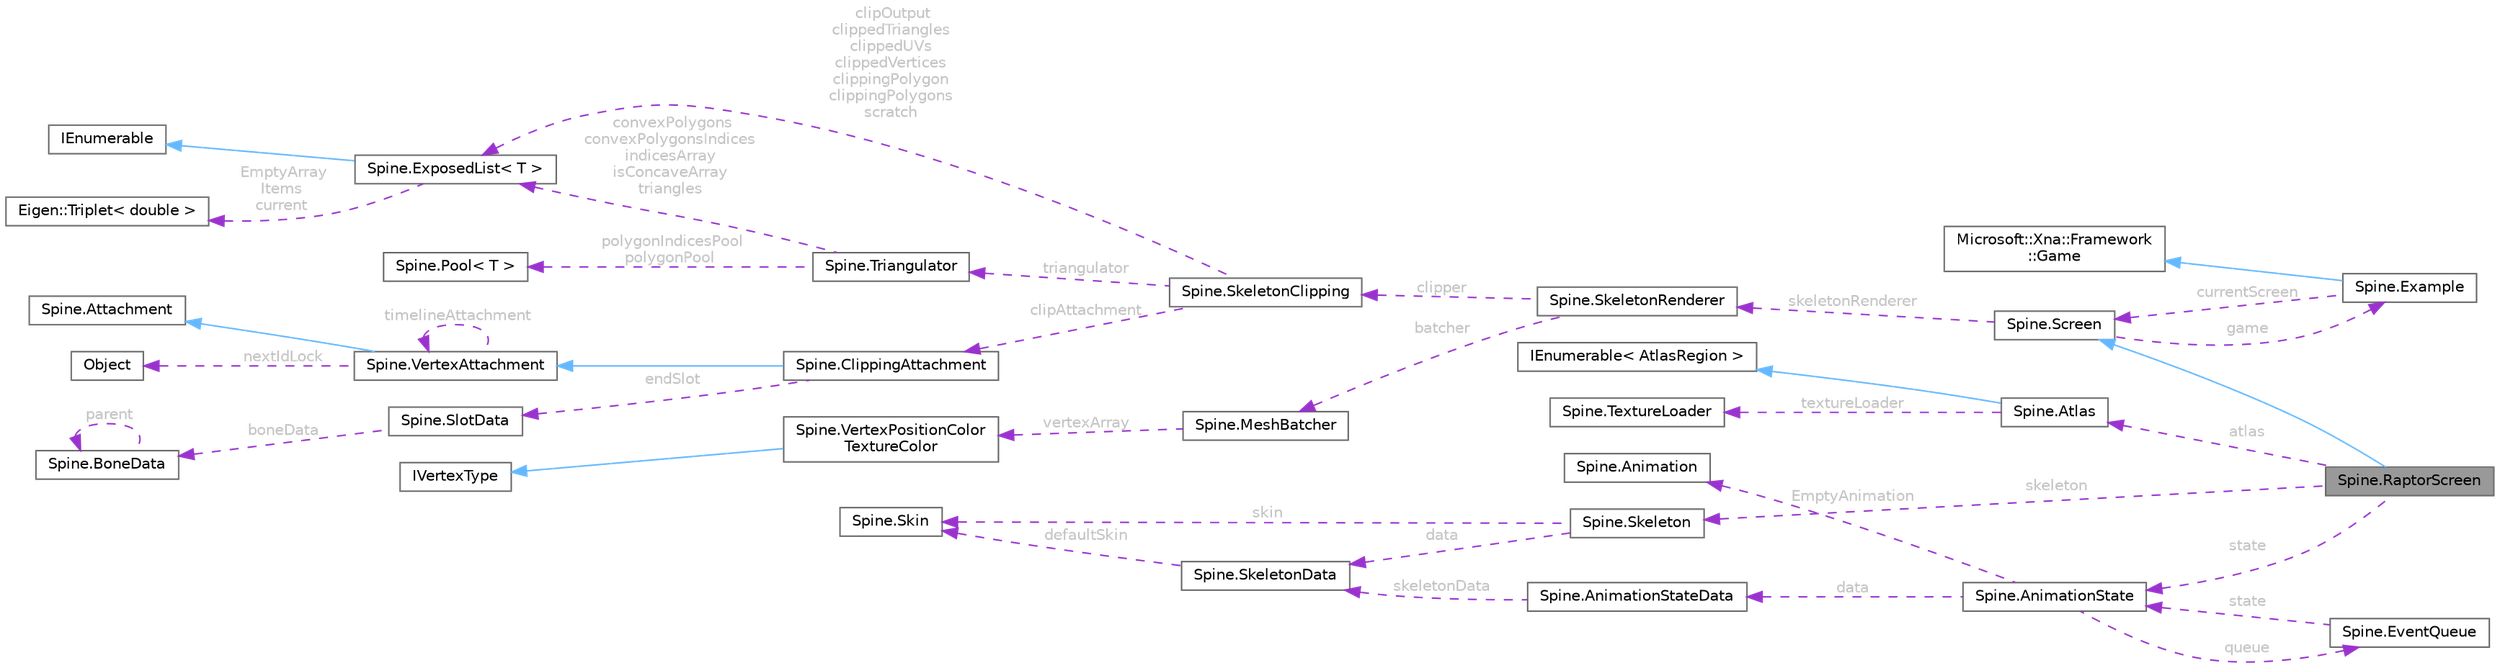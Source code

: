 digraph "Spine.RaptorScreen"
{
 // LATEX_PDF_SIZE
  bgcolor="transparent";
  edge [fontname=Helvetica,fontsize=10,labelfontname=Helvetica,labelfontsize=10];
  node [fontname=Helvetica,fontsize=10,shape=box,height=0.2,width=0.4];
  rankdir="LR";
  Node1 [id="Node000001",label="Spine.RaptorScreen",height=0.2,width=0.4,color="gray40", fillcolor="grey60", style="filled", fontcolor="black",tooltip="The raptor screen shows basic loading and rendering of a Spine skeleton."];
  Node2 -> Node1 [id="edge1_Node000001_Node000002",dir="back",color="steelblue1",style="solid",tooltip=" "];
  Node2 [id="Node000002",label="Spine.Screen",height=0.2,width=0.4,color="gray40", fillcolor="white", style="filled",URL="$class_spine_1_1_screen.html",tooltip=" "];
  Node3 -> Node2 [id="edge2_Node000002_Node000003",dir="back",color="darkorchid3",style="dashed",tooltip=" ",label=" game",fontcolor="grey" ];
  Node3 [id="Node000003",label="Spine.Example",height=0.2,width=0.4,color="gray40", fillcolor="white", style="filled",URL="$class_spine_1_1_example.html",tooltip=" "];
  Node4 -> Node3 [id="edge3_Node000003_Node000004",dir="back",color="steelblue1",style="solid",tooltip=" "];
  Node4 [id="Node000004",label="Microsoft::Xna::Framework\l::Game",height=0.2,width=0.4,color="gray40", fillcolor="white", style="filled",tooltip=" "];
  Node2 -> Node3 [id="edge4_Node000003_Node000002",dir="back",color="darkorchid3",style="dashed",tooltip=" ",label=" currentScreen",fontcolor="grey" ];
  Node5 -> Node2 [id="edge5_Node000002_Node000005",dir="back",color="darkorchid3",style="dashed",tooltip=" ",label=" skeletonRenderer",fontcolor="grey" ];
  Node5 [id="Node000005",label="Spine.SkeletonRenderer",height=0.2,width=0.4,color="gray40", fillcolor="white", style="filled",URL="$class_spine_1_1_skeleton_renderer.html",tooltip="Draws region and mesh attachments."];
  Node6 -> Node5 [id="edge6_Node000005_Node000006",dir="back",color="darkorchid3",style="dashed",tooltip=" ",label=" clipper",fontcolor="grey" ];
  Node6 [id="Node000006",label="Spine.SkeletonClipping",height=0.2,width=0.4,color="gray40", fillcolor="white", style="filled",URL="$class_spine_1_1_skeleton_clipping.html",tooltip=" "];
  Node7 -> Node6 [id="edge7_Node000006_Node000007",dir="back",color="darkorchid3",style="dashed",tooltip=" ",label=" triangulator",fontcolor="grey" ];
  Node7 [id="Node000007",label="Spine.Triangulator",height=0.2,width=0.4,color="gray40", fillcolor="white", style="filled",URL="$class_spine_1_1_triangulator.html",tooltip=" "];
  Node8 -> Node7 [id="edge8_Node000007_Node000008",dir="back",color="darkorchid3",style="dashed",tooltip=" ",label=" convexPolygons\nconvexPolygonsIndices\nindicesArray\nisConcaveArray\ntriangles",fontcolor="grey" ];
  Node8 [id="Node000008",label="Spine.ExposedList\< T \>",height=0.2,width=0.4,color="gray40", fillcolor="white", style="filled",URL="$class_spine_1_1_exposed_list-1-g.html",tooltip=" "];
  Node9 -> Node8 [id="edge9_Node000008_Node000009",dir="back",color="steelblue1",style="solid",tooltip=" "];
  Node9 [id="Node000009",label="IEnumerable",height=0.2,width=0.4,color="gray40", fillcolor="white", style="filled",tooltip=" "];
  Node10 -> Node8 [id="edge10_Node000008_Node000010",dir="back",color="darkorchid3",style="dashed",tooltip=" ",label=" EmptyArray\nItems\ncurrent",fontcolor="grey" ];
  Node10 [id="Node000010",label="Eigen::Triplet\< double \>",height=0.2,width=0.4,color="gray40", fillcolor="white", style="filled",URL="$class_eigen_1_1_triplet.html",tooltip=" "];
  Node11 -> Node7 [id="edge11_Node000007_Node000011",dir="back",color="darkorchid3",style="dashed",tooltip=" ",label=" polygonIndicesPool\npolygonPool",fontcolor="grey" ];
  Node11 [id="Node000011",label="Spine.Pool\< T \>",height=0.2,width=0.4,color="gray40", fillcolor="white", style="filled",URL="$class_spine_1_1_pool-1-g.html",tooltip=" "];
  Node8 -> Node6 [id="edge12_Node000006_Node000008",dir="back",color="darkorchid3",style="dashed",tooltip=" ",label=" clipOutput\nclippedTriangles\nclippedUVs\nclippedVertices\nclippingPolygon\nclippingPolygons\nscratch",fontcolor="grey" ];
  Node12 -> Node6 [id="edge13_Node000006_Node000012",dir="back",color="darkorchid3",style="dashed",tooltip=" ",label=" clipAttachment",fontcolor="grey" ];
  Node12 [id="Node000012",label="Spine.ClippingAttachment",height=0.2,width=0.4,color="gray40", fillcolor="white", style="filled",URL="$class_spine_1_1_clipping_attachment.html",tooltip=" "];
  Node13 -> Node12 [id="edge14_Node000012_Node000013",dir="back",color="steelblue1",style="solid",tooltip=" "];
  Node13 [id="Node000013",label="Spine.VertexAttachment",height=0.2,width=0.4,color="gray40", fillcolor="white", style="filled",URL="$class_spine_1_1_vertex_attachment.html",tooltip=">An attachment with vertices that are transformed by one or more bones and can be deformed by a slot'..."];
  Node14 -> Node13 [id="edge15_Node000013_Node000014",dir="back",color="steelblue1",style="solid",tooltip=" "];
  Node14 [id="Node000014",label="Spine.Attachment",height=0.2,width=0.4,color="gray40", fillcolor="white", style="filled",URL="$class_spine_1_1_attachment.html",tooltip="The base class for all attachments."];
  Node15 -> Node13 [id="edge16_Node000013_Node000015",dir="back",color="darkorchid3",style="dashed",tooltip=" ",label=" nextIdLock",fontcolor="grey" ];
  Node15 [id="Node000015",label="Object",height=0.2,width=0.4,color="gray40", fillcolor="white", style="filled",URL="$class_object.html",tooltip=" "];
  Node13 -> Node13 [id="edge17_Node000013_Node000013",dir="back",color="darkorchid3",style="dashed",tooltip=" ",label=" timelineAttachment",fontcolor="grey" ];
  Node16 -> Node12 [id="edge18_Node000012_Node000016",dir="back",color="darkorchid3",style="dashed",tooltip=" ",label=" endSlot",fontcolor="grey" ];
  Node16 [id="Node000016",label="Spine.SlotData",height=0.2,width=0.4,color="gray40", fillcolor="white", style="filled",URL="$class_spine_1_1_slot_data.html",tooltip=" "];
  Node17 -> Node16 [id="edge19_Node000016_Node000017",dir="back",color="darkorchid3",style="dashed",tooltip=" ",label=" boneData",fontcolor="grey" ];
  Node17 [id="Node000017",label="Spine.BoneData",height=0.2,width=0.4,color="gray40", fillcolor="white", style="filled",URL="$class_spine_1_1_bone_data.html",tooltip=" "];
  Node17 -> Node17 [id="edge20_Node000017_Node000017",dir="back",color="darkorchid3",style="dashed",tooltip=" ",label=" parent",fontcolor="grey" ];
  Node18 -> Node5 [id="edge21_Node000005_Node000018",dir="back",color="darkorchid3",style="dashed",tooltip=" ",label=" batcher",fontcolor="grey" ];
  Node18 [id="Node000018",label="Spine.MeshBatcher",height=0.2,width=0.4,color="gray40", fillcolor="white", style="filled",URL="$class_spine_1_1_mesh_batcher.html",tooltip="Draws batched meshes."];
  Node19 -> Node18 [id="edge22_Node000018_Node000019",dir="back",color="darkorchid3",style="dashed",tooltip=" ",label=" vertexArray",fontcolor="grey" ];
  Node19 [id="Node000019",label="Spine.VertexPositionColor\lTextureColor",height=0.2,width=0.4,color="gray40", fillcolor="white", style="filled",URL="$struct_spine_1_1_vertex_position_color_texture_color.html",tooltip=" "];
  Node20 -> Node19 [id="edge23_Node000019_Node000020",dir="back",color="steelblue1",style="solid",tooltip=" "];
  Node20 [id="Node000020",label="IVertexType",height=0.2,width=0.4,color="gray40", fillcolor="white", style="filled",tooltip=" "];
  Node21 -> Node1 [id="edge24_Node000001_Node000021",dir="back",color="darkorchid3",style="dashed",tooltip=" ",label=" atlas",fontcolor="grey" ];
  Node21 [id="Node000021",label="Spine.Atlas",height=0.2,width=0.4,color="gray40", fillcolor="white", style="filled",URL="$class_spine_1_1_atlas.html",tooltip=" "];
  Node22 -> Node21 [id="edge25_Node000021_Node000022",dir="back",color="steelblue1",style="solid",tooltip=" "];
  Node22 [id="Node000022",label="IEnumerable\< AtlasRegion \>",height=0.2,width=0.4,color="gray40", fillcolor="white", style="filled",tooltip=" "];
  Node23 -> Node21 [id="edge26_Node000021_Node000023",dir="back",color="darkorchid3",style="dashed",tooltip=" ",label=" textureLoader",fontcolor="grey" ];
  Node23 [id="Node000023",label="Spine.TextureLoader",height=0.2,width=0.4,color="gray40", fillcolor="white", style="filled",URL="$interface_spine_1_1_texture_loader.html",tooltip=" "];
  Node24 -> Node1 [id="edge27_Node000001_Node000024",dir="back",color="darkorchid3",style="dashed",tooltip=" ",label=" skeleton",fontcolor="grey" ];
  Node24 [id="Node000024",label="Spine.Skeleton",height=0.2,width=0.4,color="gray40", fillcolor="white", style="filled",URL="$class_spine_1_1_skeleton.html",tooltip=" "];
  Node25 -> Node24 [id="edge28_Node000024_Node000025",dir="back",color="darkorchid3",style="dashed",tooltip=" ",label=" data",fontcolor="grey" ];
  Node25 [id="Node000025",label="Spine.SkeletonData",height=0.2,width=0.4,color="gray40", fillcolor="white", style="filled",URL="$class_spine_1_1_skeleton_data.html",tooltip="Stores the setup pose and all of the stateless data for a skeleton."];
  Node26 -> Node25 [id="edge29_Node000025_Node000026",dir="back",color="darkorchid3",style="dashed",tooltip=" ",label=" defaultSkin",fontcolor="grey" ];
  Node26 [id="Node000026",label="Spine.Skin",height=0.2,width=0.4,color="gray40", fillcolor="white", style="filled",URL="$class_spine_1_1_skin.html",tooltip="Stores attachments by slot index and attachment name."];
  Node26 -> Node24 [id="edge30_Node000024_Node000026",dir="back",color="darkorchid3",style="dashed",tooltip=" ",label=" skin",fontcolor="grey" ];
  Node27 -> Node1 [id="edge31_Node000001_Node000027",dir="back",color="darkorchid3",style="dashed",tooltip=" ",label=" state",fontcolor="grey" ];
  Node27 [id="Node000027",label="Spine.AnimationState",height=0.2,width=0.4,color="gray40", fillcolor="white", style="filled",URL="$class_spine_1_1_animation_state.html",tooltip=" "];
  Node28 -> Node27 [id="edge32_Node000027_Node000028",dir="back",color="darkorchid3",style="dashed",tooltip=" ",label=" EmptyAnimation",fontcolor="grey" ];
  Node28 [id="Node000028",label="Spine.Animation",height=0.2,width=0.4,color="gray40", fillcolor="white", style="filled",URL="$class_spine_1_1_animation.html",tooltip="Stores a list of timelines to animate a skeleton's pose over time."];
  Node29 -> Node27 [id="edge33_Node000027_Node000029",dir="back",color="darkorchid3",style="dashed",tooltip=" ",label=" data",fontcolor="grey" ];
  Node29 [id="Node000029",label="Spine.AnimationStateData",height=0.2,width=0.4,color="gray40", fillcolor="white", style="filled",URL="$class_spine_1_1_animation_state_data.html",tooltip="Stores mix (crossfade) durations to be applied when AnimationState animations are changed."];
  Node25 -> Node29 [id="edge34_Node000029_Node000025",dir="back",color="darkorchid3",style="dashed",tooltip=" ",label=" skeletonData",fontcolor="grey" ];
  Node30 -> Node27 [id="edge35_Node000027_Node000030",dir="back",color="darkorchid3",style="dashed",tooltip=" ",label=" queue",fontcolor="grey" ];
  Node30 [id="Node000030",label="Spine.EventQueue",height=0.2,width=0.4,color="gray40", fillcolor="white", style="filled",URL="$class_spine_1_1_event_queue.html",tooltip=" "];
  Node27 -> Node30 [id="edge36_Node000030_Node000027",dir="back",color="darkorchid3",style="dashed",tooltip=" ",label=" state",fontcolor="grey" ];
}
